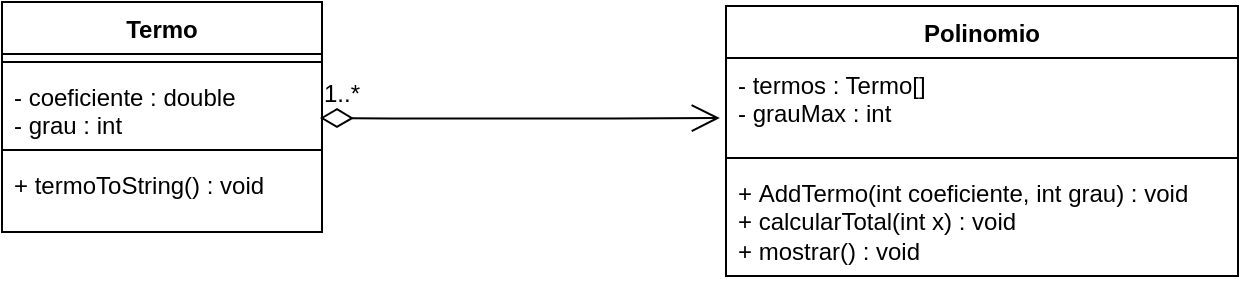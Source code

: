 <mxfile version="26.2.5">
  <diagram name="Página-1" id="5L_Ks9ffTYElXWCnBmuN">
    <mxGraphModel dx="943" dy="920" grid="0" gridSize="10" guides="1" tooltips="1" connect="1" arrows="1" fold="1" page="0" pageScale="1" pageWidth="827" pageHeight="1169" math="0" shadow="0">
      <root>
        <mxCell id="0" />
        <mxCell id="1" parent="0" />
        <mxCell id="J3RViSZRy1qu6EPypgzf-1" value="Termo" style="swimlane;fontStyle=1;align=center;verticalAlign=top;childLayout=stackLayout;horizontal=1;startSize=26;horizontalStack=0;resizeParent=1;resizeParentMax=0;resizeLast=0;collapsible=1;marginBottom=0;whiteSpace=wrap;html=1;" vertex="1" parent="1">
          <mxGeometry x="-47" y="-19" width="160" height="115" as="geometry" />
        </mxCell>
        <mxCell id="J3RViSZRy1qu6EPypgzf-3" value="" style="line;strokeWidth=1;fillColor=none;align=left;verticalAlign=middle;spacingTop=-1;spacingLeft=3;spacingRight=3;rotatable=0;labelPosition=right;points=[];portConstraint=eastwest;strokeColor=inherit;" vertex="1" parent="J3RViSZRy1qu6EPypgzf-1">
          <mxGeometry y="26" width="160" height="8" as="geometry" />
        </mxCell>
        <mxCell id="J3RViSZRy1qu6EPypgzf-2" value="- coeficiente : double&lt;div&gt;- grau : int&lt;/div&gt;" style="text;strokeColor=none;fillColor=none;align=left;verticalAlign=top;spacingLeft=4;spacingRight=4;overflow=hidden;rotatable=0;points=[[0,0.5],[1,0.5]];portConstraint=eastwest;whiteSpace=wrap;html=1;" vertex="1" parent="J3RViSZRy1qu6EPypgzf-1">
          <mxGeometry y="34" width="160" height="36" as="geometry" />
        </mxCell>
        <mxCell id="J3RViSZRy1qu6EPypgzf-10" value="" style="line;strokeWidth=1;fillColor=none;align=left;verticalAlign=middle;spacingTop=-1;spacingLeft=3;spacingRight=3;rotatable=0;labelPosition=right;points=[];portConstraint=eastwest;strokeColor=inherit;" vertex="1" parent="J3RViSZRy1qu6EPypgzf-1">
          <mxGeometry y="70" width="160" height="8" as="geometry" />
        </mxCell>
        <mxCell id="J3RViSZRy1qu6EPypgzf-4" value="&lt;div&gt;+ termoToString() : void&lt;/div&gt;" style="text;strokeColor=none;fillColor=none;align=left;verticalAlign=top;spacingLeft=4;spacingRight=4;overflow=hidden;rotatable=0;points=[[0,0.5],[1,0.5]];portConstraint=eastwest;whiteSpace=wrap;html=1;" vertex="1" parent="J3RViSZRy1qu6EPypgzf-1">
          <mxGeometry y="78" width="160" height="37" as="geometry" />
        </mxCell>
        <mxCell id="J3RViSZRy1qu6EPypgzf-5" value="Polinomio&lt;div&gt;&lt;br&gt;&lt;/div&gt;" style="swimlane;fontStyle=1;align=center;verticalAlign=top;childLayout=stackLayout;horizontal=1;startSize=26;horizontalStack=0;resizeParent=1;resizeParentMax=0;resizeLast=0;collapsible=1;marginBottom=0;whiteSpace=wrap;html=1;" vertex="1" parent="1">
          <mxGeometry x="315" y="-17" width="256" height="135" as="geometry" />
        </mxCell>
        <mxCell id="J3RViSZRy1qu6EPypgzf-6" value="&lt;div&gt;- termos : Termo[]&lt;/div&gt;- grauMax : int" style="text;strokeColor=none;fillColor=none;align=left;verticalAlign=top;spacingLeft=4;spacingRight=4;overflow=hidden;rotatable=0;points=[[0,0.5],[1,0.5]];portConstraint=eastwest;whiteSpace=wrap;html=1;" vertex="1" parent="J3RViSZRy1qu6EPypgzf-5">
          <mxGeometry y="26" width="256" height="46" as="geometry" />
        </mxCell>
        <mxCell id="J3RViSZRy1qu6EPypgzf-7" value="" style="line;strokeWidth=1;fillColor=none;align=left;verticalAlign=middle;spacingTop=-1;spacingLeft=3;spacingRight=3;rotatable=0;labelPosition=right;points=[];portConstraint=eastwest;strokeColor=inherit;" vertex="1" parent="J3RViSZRy1qu6EPypgzf-5">
          <mxGeometry y="72" width="256" height="8" as="geometry" />
        </mxCell>
        <mxCell id="J3RViSZRy1qu6EPypgzf-8" value="+&amp;nbsp;AddTermo(int coeficiente, int grau) : void&lt;div&gt;+ calcularTotal(int x) : void&lt;/div&gt;&lt;div&gt;+ mostrar() : void&lt;/div&gt;" style="text;strokeColor=none;fillColor=none;align=left;verticalAlign=top;spacingLeft=4;spacingRight=4;overflow=hidden;rotatable=0;points=[[0,0.5],[1,0.5]];portConstraint=eastwest;whiteSpace=wrap;html=1;" vertex="1" parent="J3RViSZRy1qu6EPypgzf-5">
          <mxGeometry y="80" width="256" height="55" as="geometry" />
        </mxCell>
        <mxCell id="J3RViSZRy1qu6EPypgzf-9" value="1..*" style="endArrow=open;html=1;endSize=12;startArrow=diamondThin;startSize=14;startFill=0;edgeStyle=orthogonalEdgeStyle;align=left;verticalAlign=bottom;rounded=0;fontSize=12;curved=1;entryX=-0.012;entryY=0.652;entryDx=0;entryDy=0;entryPerimeter=0;" edge="1" parent="1" target="J3RViSZRy1qu6EPypgzf-6">
          <mxGeometry x="-1" y="3" relative="1" as="geometry">
            <mxPoint x="112" y="39" as="sourcePoint" />
            <mxPoint x="272" y="36" as="targetPoint" />
          </mxGeometry>
        </mxCell>
      </root>
    </mxGraphModel>
  </diagram>
</mxfile>

